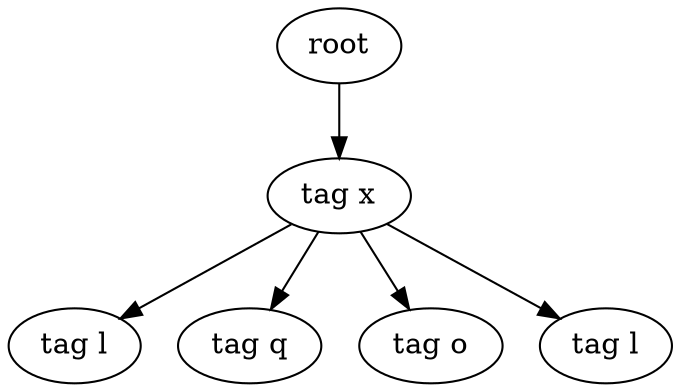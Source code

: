 digraph Tree{
0[label="root"];
0->00
00[label="tag x"];
00->000
000[label="tag l"];
00->001
001[label="tag q"];
00->002
002[label="tag o"];
00->003
003[label="tag l"];
}
